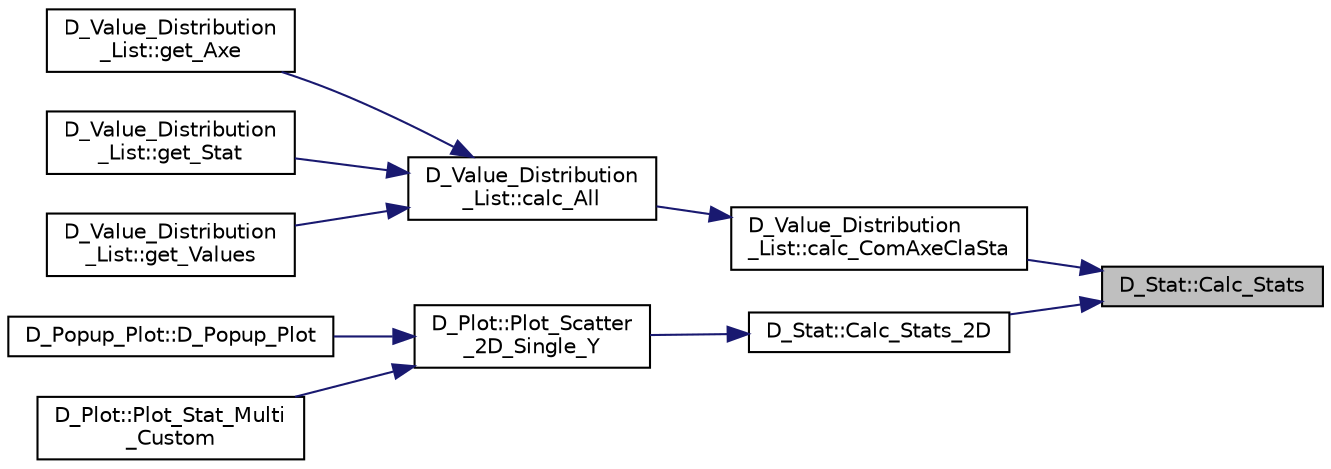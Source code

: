 digraph "D_Stat::Calc_Stats"
{
 // LATEX_PDF_SIZE
  edge [fontname="Helvetica",fontsize="10",labelfontname="Helvetica",labelfontsize="10"];
  node [fontname="Helvetica",fontsize="10",shape=record];
  rankdir="RL";
  Node1 [label="D_Stat::Calc_Stats",height=0.2,width=0.4,color="black", fillcolor="grey75", style="filled", fontcolor="black",tooltip=" "];
  Node1 -> Node2 [dir="back",color="midnightblue",fontsize="10",style="solid"];
  Node2 [label="D_Value_Distribution\l_List::calc_ComAxeClaSta",height=0.2,width=0.4,color="black", fillcolor="white", style="filled",URL="$class_d___value___distribution___list.html#aeb5cd05b44aea5a0aae0f0b046976039",tooltip=" "];
  Node2 -> Node3 [dir="back",color="midnightblue",fontsize="10",style="solid"];
  Node3 [label="D_Value_Distribution\l_List::calc_All",height=0.2,width=0.4,color="black", fillcolor="white", style="filled",URL="$class_d___value___distribution___list.html#ad2d04cb753b1d3fcdf1142aacd251e4a",tooltip=" "];
  Node3 -> Node4 [dir="back",color="midnightblue",fontsize="10",style="solid"];
  Node4 [label="D_Value_Distribution\l_List::get_Axe",height=0.2,width=0.4,color="black", fillcolor="white", style="filled",URL="$class_d___value___distribution___list.html#affab350766321fb0ec332a3012d1fb65",tooltip=" "];
  Node3 -> Node5 [dir="back",color="midnightblue",fontsize="10",style="solid"];
  Node5 [label="D_Value_Distribution\l_List::get_Stat",height=0.2,width=0.4,color="black", fillcolor="white", style="filled",URL="$class_d___value___distribution___list.html#ae12da639b226f972c6e2971a155b6718",tooltip=" "];
  Node3 -> Node6 [dir="back",color="midnightblue",fontsize="10",style="solid"];
  Node6 [label="D_Value_Distribution\l_List::get_Values",height=0.2,width=0.4,color="black", fillcolor="white", style="filled",URL="$class_d___value___distribution___list.html#a535491f7cc814c7d56d2ab8de6e4d23f",tooltip=" "];
  Node1 -> Node7 [dir="back",color="midnightblue",fontsize="10",style="solid"];
  Node7 [label="D_Stat::Calc_Stats_2D",height=0.2,width=0.4,color="black", fillcolor="white", style="filled",URL="$class_d___stat.html#a954eccdcbb4c8f245e85819eb6c84594",tooltip=" "];
  Node7 -> Node8 [dir="back",color="midnightblue",fontsize="10",style="solid"];
  Node8 [label="D_Plot::Plot_Scatter\l_2D_Single_Y",height=0.2,width=0.4,color="black", fillcolor="white", style="filled",URL="$class_d___plot.html#aef8e20d17ba388d952eb8ddde07f9a48",tooltip=" "];
  Node8 -> Node9 [dir="back",color="midnightblue",fontsize="10",style="solid"];
  Node9 [label="D_Popup_Plot::D_Popup_Plot",height=0.2,width=0.4,color="black", fillcolor="white", style="filled",URL="$class_d___popup___plot.html#a66aa2d013d4d280e3dff7f9b84d4651b",tooltip=" "];
  Node8 -> Node10 [dir="back",color="midnightblue",fontsize="10",style="solid"];
  Node10 [label="D_Plot::Plot_Stat_Multi\l_Custom",height=0.2,width=0.4,color="black", fillcolor="white", style="filled",URL="$class_d___plot.html#a21a34050fd4a67235e4f197b30e9135b",tooltip=" "];
}
